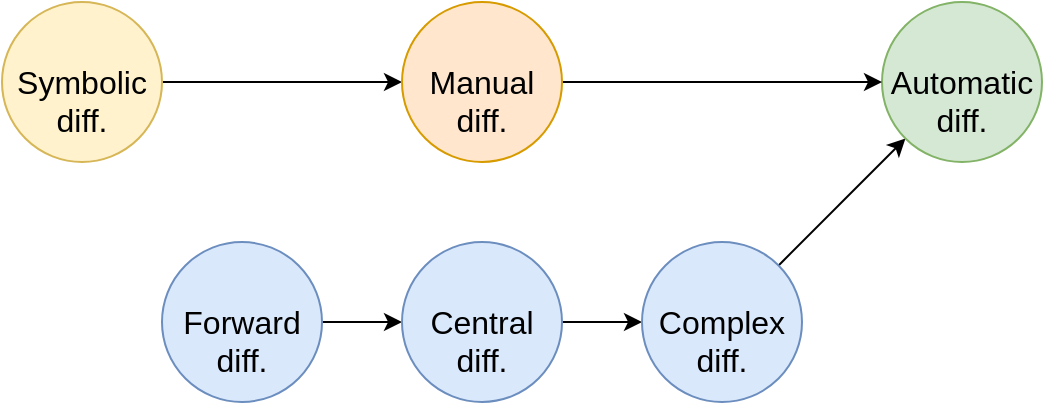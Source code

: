 <mxfile version="12.9.3" type="device"><diagram id="FfGgaQFHa-2z38vGwEir" name="Page-1"><mxGraphModel dx="542" dy="400" grid="0" gridSize="10" guides="1" tooltips="1" connect="1" arrows="1" fold="1" page="1" pageScale="1" pageWidth="827" pageHeight="1169" math="0" shadow="0"><root><mxCell id="0"/><mxCell id="1" parent="0"/><mxCell id="u0Fffkmk6YnM9-OPQgRM-14" style="edgeStyle=none;rounded=0;orthogonalLoop=1;jettySize=auto;html=1;exitX=1;exitY=0.5;exitDx=0;exitDy=0;entryX=0;entryY=0.5;entryDx=0;entryDy=0;strokeColor=#000000;fontSize=16;fontColor=#D79B00;" edge="1" parent="1" source="u0Fffkmk6YnM9-OPQgRM-1" target="u0Fffkmk6YnM9-OPQgRM-13"><mxGeometry relative="1" as="geometry"/></mxCell><mxCell id="u0Fffkmk6YnM9-OPQgRM-1" value="&lt;br&gt;Symbolic&lt;br&gt;diff." style="ellipse;whiteSpace=wrap;html=1;aspect=fixed;fontSize=16;fillColor=#fff2cc;strokeColor=#d6b656;" vertex="1" parent="1"><mxGeometry x="120" y="200" width="80" height="80" as="geometry"/></mxCell><mxCell id="u0Fffkmk6YnM9-OPQgRM-10" style="edgeStyle=none;rounded=0;orthogonalLoop=1;jettySize=auto;html=1;exitX=1;exitY=0.5;exitDx=0;exitDy=0;entryX=0;entryY=0.5;entryDx=0;entryDy=0;fontSize=16;fillColor=#ffe6cc;strokeColor=#000000;" edge="1" parent="1" source="u0Fffkmk6YnM9-OPQgRM-2" target="u0Fffkmk6YnM9-OPQgRM-5"><mxGeometry relative="1" as="geometry"/></mxCell><mxCell id="u0Fffkmk6YnM9-OPQgRM-2" value="&lt;br&gt;Forward&lt;br style=&quot;font-size: 16px&quot;&gt;diff." style="ellipse;whiteSpace=wrap;html=1;aspect=fixed;fontSize=16;fillColor=#dae8fc;strokeColor=#6c8ebf;" vertex="1" parent="1"><mxGeometry x="200" y="320" width="80" height="80" as="geometry"/></mxCell><mxCell id="u0Fffkmk6YnM9-OPQgRM-11" style="edgeStyle=none;rounded=0;orthogonalLoop=1;jettySize=auto;html=1;exitX=1;exitY=0.5;exitDx=0;exitDy=0;entryX=0;entryY=0.5;entryDx=0;entryDy=0;fontSize=16;fillColor=#ffe6cc;strokeColor=#000000;" edge="1" parent="1" source="u0Fffkmk6YnM9-OPQgRM-5" target="u0Fffkmk6YnM9-OPQgRM-6"><mxGeometry relative="1" as="geometry"/></mxCell><mxCell id="u0Fffkmk6YnM9-OPQgRM-5" value="&lt;br&gt;Central&lt;br style=&quot;font-size: 16px&quot;&gt;diff." style="ellipse;whiteSpace=wrap;html=1;aspect=fixed;fontSize=16;fillColor=#dae8fc;strokeColor=#6c8ebf;" vertex="1" parent="1"><mxGeometry x="320" y="320" width="80" height="80" as="geometry"/></mxCell><mxCell id="u0Fffkmk6YnM9-OPQgRM-9" style="rounded=0;orthogonalLoop=1;jettySize=auto;html=1;exitX=1;exitY=0;exitDx=0;exitDy=0;entryX=0;entryY=1;entryDx=0;entryDy=0;fontSize=17;" edge="1" parent="1" source="u0Fffkmk6YnM9-OPQgRM-6" target="u0Fffkmk6YnM9-OPQgRM-7"><mxGeometry relative="1" as="geometry"/></mxCell><mxCell id="u0Fffkmk6YnM9-OPQgRM-6" value="&lt;br&gt;Complex&lt;br style=&quot;font-size: 16px&quot;&gt;diff." style="ellipse;whiteSpace=wrap;html=1;aspect=fixed;fontSize=16;fillColor=#dae8fc;strokeColor=#6c8ebf;" vertex="1" parent="1"><mxGeometry x="440" y="320" width="80" height="80" as="geometry"/></mxCell><mxCell id="u0Fffkmk6YnM9-OPQgRM-7" value="&lt;br&gt;Automatic&lt;br&gt;diff." style="ellipse;whiteSpace=wrap;html=1;aspect=fixed;fontSize=16;fillColor=#d5e8d4;strokeColor=#82b366;verticalAlign=middle;" vertex="1" parent="1"><mxGeometry x="560" y="200" width="80" height="80" as="geometry"/></mxCell><mxCell id="u0Fffkmk6YnM9-OPQgRM-15" style="edgeStyle=none;rounded=0;orthogonalLoop=1;jettySize=auto;html=1;exitX=1;exitY=0.5;exitDx=0;exitDy=0;entryX=0;entryY=0.5;entryDx=0;entryDy=0;strokeColor=#000000;fontSize=16;fontColor=#D79B00;" edge="1" parent="1" source="u0Fffkmk6YnM9-OPQgRM-13" target="u0Fffkmk6YnM9-OPQgRM-7"><mxGeometry relative="1" as="geometry"/></mxCell><mxCell id="u0Fffkmk6YnM9-OPQgRM-13" value="&lt;br&gt;Manual&lt;br&gt;diff." style="ellipse;whiteSpace=wrap;html=1;aspect=fixed;fontSize=16;fillColor=#ffe6cc;strokeColor=#d79b00;" vertex="1" parent="1"><mxGeometry x="320" y="200" width="80" height="80" as="geometry"/></mxCell></root></mxGraphModel></diagram></mxfile>